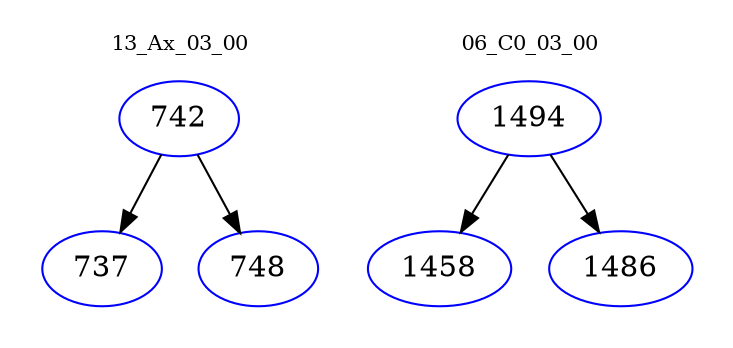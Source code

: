 digraph{
subgraph cluster_0 {
color = white
label = "13_Ax_03_00";
fontsize=10;
T0_742 [label="742", color="blue"]
T0_742 -> T0_737 [color="black"]
T0_737 [label="737", color="blue"]
T0_742 -> T0_748 [color="black"]
T0_748 [label="748", color="blue"]
}
subgraph cluster_1 {
color = white
label = "06_C0_03_00";
fontsize=10;
T1_1494 [label="1494", color="blue"]
T1_1494 -> T1_1458 [color="black"]
T1_1458 [label="1458", color="blue"]
T1_1494 -> T1_1486 [color="black"]
T1_1486 [label="1486", color="blue"]
}
}
